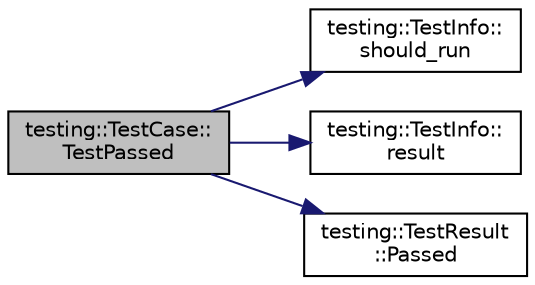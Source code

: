 digraph "testing::TestCase::TestPassed"
{
  edge [fontname="Helvetica",fontsize="10",labelfontname="Helvetica",labelfontsize="10"];
  node [fontname="Helvetica",fontsize="10",shape=record];
  rankdir="LR";
  Node286 [label="testing::TestCase::\lTestPassed",height=0.2,width=0.4,color="black", fillcolor="grey75", style="filled", fontcolor="black"];
  Node286 -> Node287 [color="midnightblue",fontsize="10",style="solid",fontname="Helvetica"];
  Node287 [label="testing::TestInfo::\lshould_run",height=0.2,width=0.4,color="black", fillcolor="white", style="filled",URL="$d1/d79/classtesting_1_1_test_info.html#a866e33b5bc5ab2a6e5375fc7d3af0f96"];
  Node286 -> Node288 [color="midnightblue",fontsize="10",style="solid",fontname="Helvetica"];
  Node288 [label="testing::TestInfo::\lresult",height=0.2,width=0.4,color="black", fillcolor="white", style="filled",URL="$d1/d79/classtesting_1_1_test_info.html#aee8cb884c95cd446129aba936b4159e0"];
  Node286 -> Node289 [color="midnightblue",fontsize="10",style="solid",fontname="Helvetica"];
  Node289 [label="testing::TestResult\l::Passed",height=0.2,width=0.4,color="black", fillcolor="white", style="filled",URL="$d1/d69/classtesting_1_1_test_result.html#acf7e6e72f05a0545c48ea48e7f8851df"];
}
